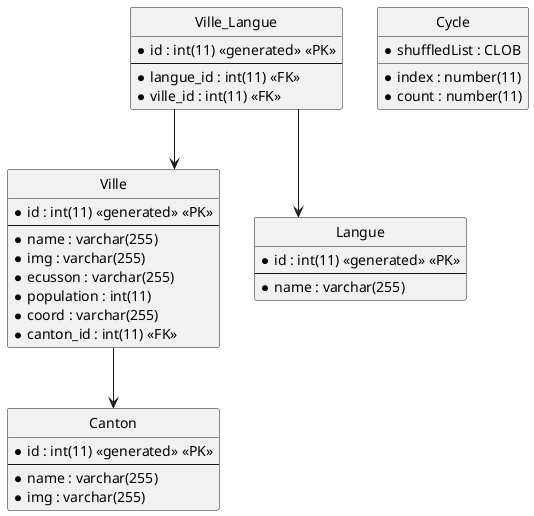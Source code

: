 @startuml MCD BouerobCinema

hide circle

skinparam linetype ortho

entity "Ville" as v {
    *id : int(11) <<generated>> <<PK>>
    --
    *name : varchar(255)
    *img : varchar(255)
    *ecusson : varchar(255)
    *population : int(11)
    *coord : varchar(255)
    *canton_id : int(11) <<FK>>
}

entity "Canton" as c {
    *id : int(11) <<generated>> <<PK>>
    --
    *name : varchar(255)
    *img : varchar(255)
}

entity "Langue" as l {
    *id : int(11) <<generated>> <<PK>>
    --
    *name : varchar(255)
}

entity "Ville_Langue" as ville_langue {
    *id : int(11) <<generated>> <<PK>>
    --
    *langue_id : int(11) <<FK>>
    *ville_id : int(11) <<FK>>
}

entity "Cycle" {
    *shuffledList : CLOB
    *index : number(11)
    *count : number(11)
}

v --> c
ville_langue --> l
ville_langue --> v
